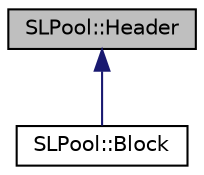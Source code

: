 digraph "SLPool::Header"
{
  edge [fontname="Helvetica",fontsize="10",labelfontname="Helvetica",labelfontsize="10"];
  node [fontname="Helvetica",fontsize="10",shape=record];
  Node0 [label="SLPool::Header",height=0.2,width=0.4,color="black", fillcolor="grey75", style="filled", fontcolor="black"];
  Node0 -> Node1 [dir="back",color="midnightblue",fontsize="10",style="solid",fontname="Helvetica"];
  Node1 [label="SLPool::Block",height=0.2,width=0.4,color="black", fillcolor="white", style="filled",URL="$d7/de1/structSLPool_1_1Block.html"];
}
